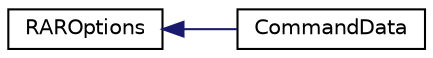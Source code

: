 digraph "Graphical Class Hierarchy"
{
 // LATEX_PDF_SIZE
  edge [fontname="Helvetica",fontsize="10",labelfontname="Helvetica",labelfontsize="10"];
  node [fontname="Helvetica",fontsize="10",shape=record];
  rankdir="LR";
  Node0 [label="RAROptions",height=0.2,width=0.4,color="black", fillcolor="white", style="filled",URL="$classRAROptions.html",tooltip=" "];
  Node0 -> Node1 [dir="back",color="midnightblue",fontsize="10",style="solid",fontname="Helvetica"];
  Node1 [label="CommandData",height=0.2,width=0.4,color="black", fillcolor="white", style="filled",URL="$classCommandData.html",tooltip=" "];
}

